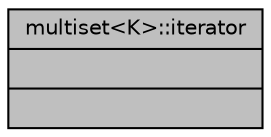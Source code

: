 digraph "multiset&lt;K&gt;::iterator"
{
 // INTERACTIVE_SVG=YES
  bgcolor="transparent";
  edge [fontname="Helvetica",fontsize="10",labelfontname="Helvetica",labelfontsize="10"];
  node [fontname="Helvetica",fontsize="10",shape=record];
  Node1 [label="{multiset\<K\>::iterator\n||}",height=0.2,width=0.4,color="black", fillcolor="grey75", style="filled", fontcolor="black"];
}
